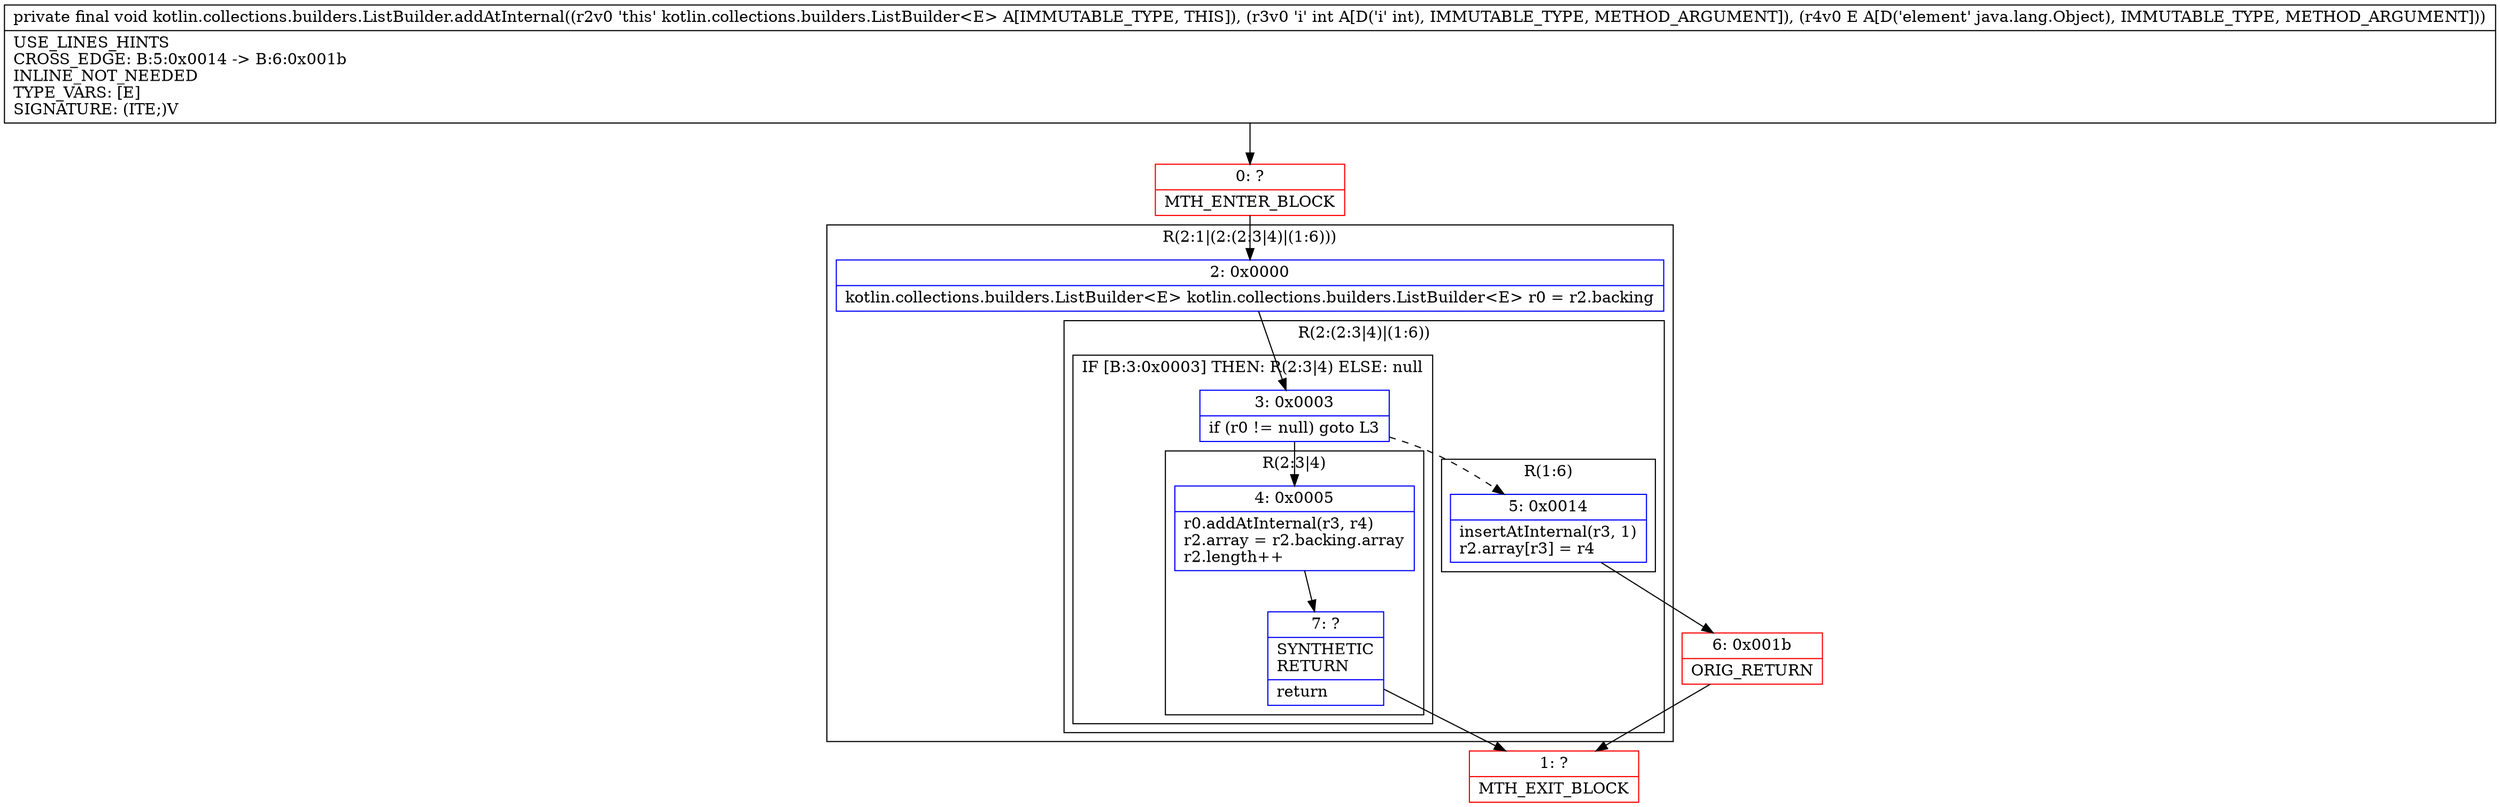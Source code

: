 digraph "CFG forkotlin.collections.builders.ListBuilder.addAtInternal(ILjava\/lang\/Object;)V" {
subgraph cluster_Region_892566930 {
label = "R(2:1|(2:(2:3|4)|(1:6)))";
node [shape=record,color=blue];
Node_2 [shape=record,label="{2\:\ 0x0000|kotlin.collections.builders.ListBuilder\<E\> kotlin.collections.builders.ListBuilder\<E\> r0 = r2.backing\l}"];
subgraph cluster_Region_886570142 {
label = "R(2:(2:3|4)|(1:6))";
node [shape=record,color=blue];
subgraph cluster_IfRegion_198793350 {
label = "IF [B:3:0x0003] THEN: R(2:3|4) ELSE: null";
node [shape=record,color=blue];
Node_3 [shape=record,label="{3\:\ 0x0003|if (r0 != null) goto L3\l}"];
subgraph cluster_Region_1475612566 {
label = "R(2:3|4)";
node [shape=record,color=blue];
Node_4 [shape=record,label="{4\:\ 0x0005|r0.addAtInternal(r3, r4)\lr2.array = r2.backing.array\lr2.length++\l}"];
Node_7 [shape=record,label="{7\:\ ?|SYNTHETIC\lRETURN\l|return\l}"];
}
}
subgraph cluster_Region_295553256 {
label = "R(1:6)";
node [shape=record,color=blue];
Node_5 [shape=record,label="{5\:\ 0x0014|insertAtInternal(r3, 1)\lr2.array[r3] = r4\l}"];
}
}
}
Node_0 [shape=record,color=red,label="{0\:\ ?|MTH_ENTER_BLOCK\l}"];
Node_1 [shape=record,color=red,label="{1\:\ ?|MTH_EXIT_BLOCK\l}"];
Node_6 [shape=record,color=red,label="{6\:\ 0x001b|ORIG_RETURN\l}"];
MethodNode[shape=record,label="{private final void kotlin.collections.builders.ListBuilder.addAtInternal((r2v0 'this' kotlin.collections.builders.ListBuilder\<E\> A[IMMUTABLE_TYPE, THIS]), (r3v0 'i' int A[D('i' int), IMMUTABLE_TYPE, METHOD_ARGUMENT]), (r4v0 E A[D('element' java.lang.Object), IMMUTABLE_TYPE, METHOD_ARGUMENT]))  | USE_LINES_HINTS\lCROSS_EDGE: B:5:0x0014 \-\> B:6:0x001b\lINLINE_NOT_NEEDED\lTYPE_VARS: [E]\lSIGNATURE: (ITE;)V\l}"];
MethodNode -> Node_0;Node_2 -> Node_3;
Node_3 -> Node_4;
Node_3 -> Node_5[style=dashed];
Node_4 -> Node_7;
Node_7 -> Node_1;
Node_5 -> Node_6;
Node_0 -> Node_2;
Node_6 -> Node_1;
}

